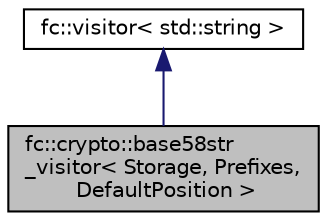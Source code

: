 digraph "fc::crypto::base58str_visitor&lt; Storage, Prefixes, DefaultPosition &gt;"
{
  edge [fontname="Helvetica",fontsize="10",labelfontname="Helvetica",labelfontsize="10"];
  node [fontname="Helvetica",fontsize="10",shape=record];
  Node0 [label="fc::crypto::base58str\l_visitor\< Storage, Prefixes,\l DefaultPosition \>",height=0.2,width=0.4,color="black", fillcolor="grey75", style="filled", fontcolor="black"];
  Node1 -> Node0 [dir="back",color="midnightblue",fontsize="10",style="solid",fontname="Helvetica"];
  Node1 [label="fc::visitor\< std::string \>",height=0.2,width=0.4,color="black", fillcolor="white", style="filled",URL="$structfc_1_1visitor.html"];
}
